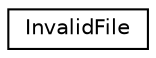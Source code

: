 digraph "Graphical Class Hierarchy"
{
 // LATEX_PDF_SIZE
  edge [fontname="Helvetica",fontsize="10",labelfontname="Helvetica",labelfontsize="10"];
  node [fontname="Helvetica",fontsize="10",shape=record];
  rankdir="LR";
  Node0 [label="InvalidFile",height=0.2,width=0.4,color="black", fillcolor="white", style="filled",URL="$class_invalid_file.html",tooltip=" "];
}
